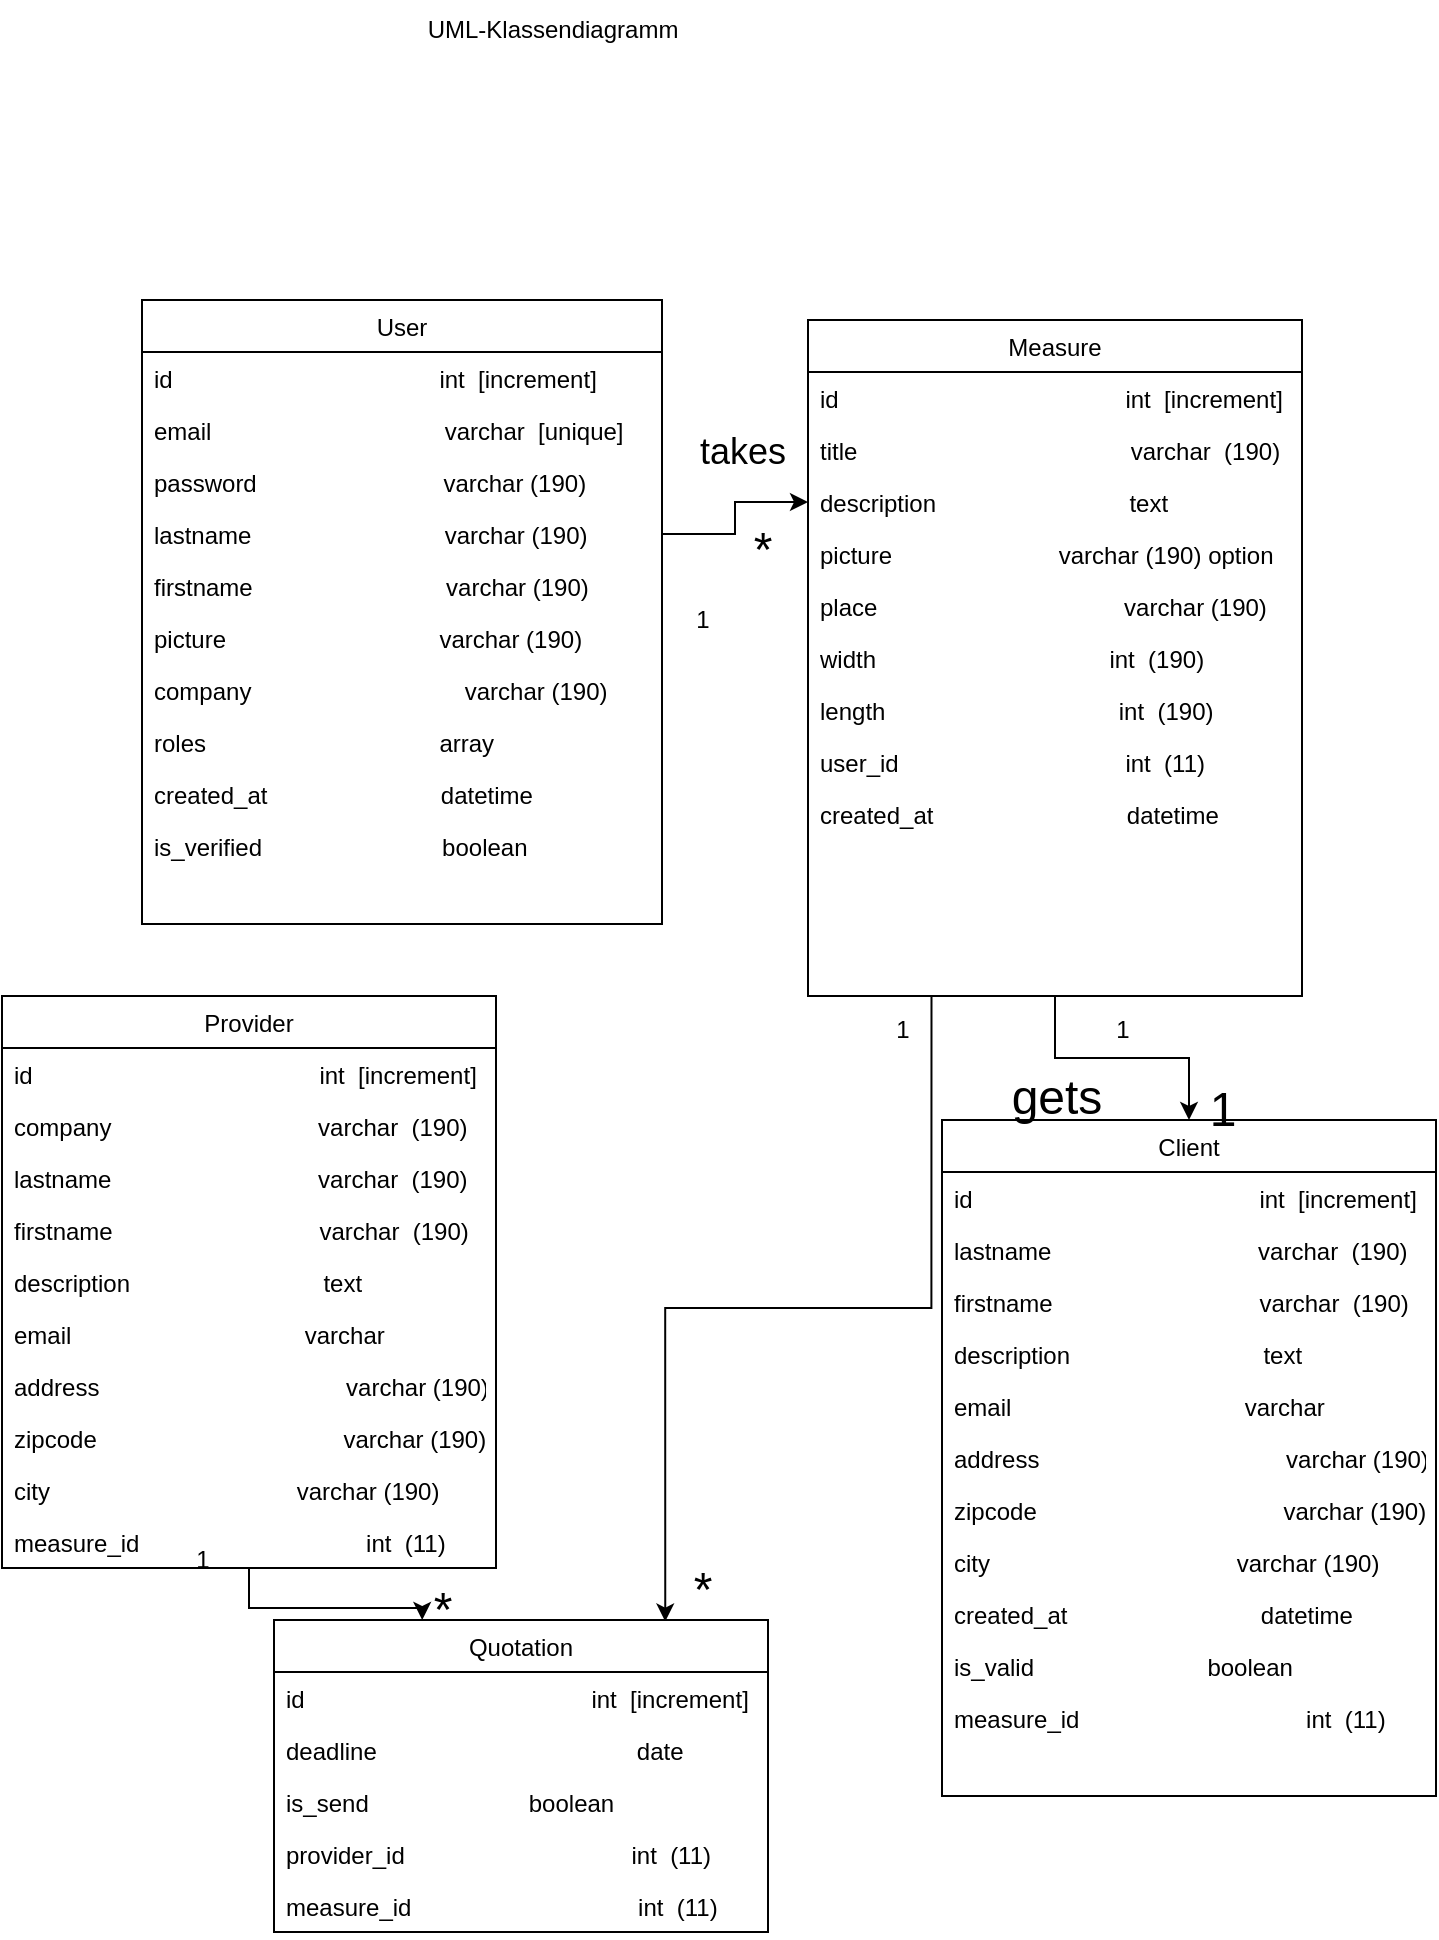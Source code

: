 <mxfile version="20.6.0" type="github">
  <diagram id="4xAlueajEXwUmsY7dy-2" name="Page-1">
    <mxGraphModel dx="868" dy="483" grid="1" gridSize="10" guides="1" tooltips="1" connect="1" arrows="1" fold="1" page="1" pageScale="1" pageWidth="827" pageHeight="1169" math="0" shadow="0">
      <root>
        <mxCell id="0" />
        <mxCell id="1" parent="0" />
        <mxCell id="TXKYhUwDw8YYV6_7jRAu-2" value="User" style="swimlane;fontStyle=0;align=center;verticalAlign=top;childLayout=stackLayout;horizontal=1;startSize=26;horizontalStack=0;resizeParent=1;resizeLast=0;collapsible=1;marginBottom=0;rounded=0;shadow=0;strokeWidth=1;" parent="1" vertex="1">
          <mxGeometry x="100" y="210" width="260" height="312" as="geometry">
            <mxRectangle x="340" y="380" width="170" height="26" as="alternateBounds" />
          </mxGeometry>
        </mxCell>
        <mxCell id="TXKYhUwDw8YYV6_7jRAu-3" value="id                                        int  [increment]" style="text;align=left;verticalAlign=top;spacingLeft=4;spacingRight=4;overflow=hidden;rotatable=0;points=[[0,0.5],[1,0.5]];portConstraint=eastwest;" parent="TXKYhUwDw8YYV6_7jRAu-2" vertex="1">
          <mxGeometry y="26" width="260" height="26" as="geometry" />
        </mxCell>
        <mxCell id="TXKYhUwDw8YYV6_7jRAu-4" value="email                                   varchar  [unique]" style="text;align=left;verticalAlign=top;spacingLeft=4;spacingRight=4;overflow=hidden;rotatable=0;points=[[0,0.5],[1,0.5]];portConstraint=eastwest;" parent="TXKYhUwDw8YYV6_7jRAu-2" vertex="1">
          <mxGeometry y="52" width="260" height="26" as="geometry" />
        </mxCell>
        <mxCell id="TXKYhUwDw8YYV6_7jRAu-6" value="password                            varchar (190)" style="text;align=left;verticalAlign=top;spacingLeft=4;spacingRight=4;overflow=hidden;rotatable=0;points=[[0,0.5],[1,0.5]];portConstraint=eastwest;" parent="TXKYhUwDw8YYV6_7jRAu-2" vertex="1">
          <mxGeometry y="78" width="260" height="26" as="geometry" />
        </mxCell>
        <mxCell id="TXKYhUwDw8YYV6_7jRAu-8" value="lastname                             varchar (190)" style="text;align=left;verticalAlign=top;spacingLeft=4;spacingRight=4;overflow=hidden;rotatable=0;points=[[0,0.5],[1,0.5]];portConstraint=eastwest;" parent="TXKYhUwDw8YYV6_7jRAu-2" vertex="1">
          <mxGeometry y="104" width="260" height="26" as="geometry" />
        </mxCell>
        <mxCell id="TXKYhUwDw8YYV6_7jRAu-9" value="firstname                             varchar (190)" style="text;align=left;verticalAlign=top;spacingLeft=4;spacingRight=4;overflow=hidden;rotatable=0;points=[[0,0.5],[1,0.5]];portConstraint=eastwest;" parent="TXKYhUwDw8YYV6_7jRAu-2" vertex="1">
          <mxGeometry y="130" width="260" height="26" as="geometry" />
        </mxCell>
        <mxCell id="TXKYhUwDw8YYV6_7jRAu-12" value="picture                                varchar (190)" style="text;align=left;verticalAlign=top;spacingLeft=4;spacingRight=4;overflow=hidden;rotatable=0;points=[[0,0.5],[1,0.5]];portConstraint=eastwest;" parent="TXKYhUwDw8YYV6_7jRAu-2" vertex="1">
          <mxGeometry y="156" width="260" height="26" as="geometry" />
        </mxCell>
        <mxCell id="gK2Wt8GPHsUkRSWT9kH9-1" value="company                                varchar (190)" style="text;align=left;verticalAlign=top;spacingLeft=4;spacingRight=4;overflow=hidden;rotatable=0;points=[[0,0.5],[1,0.5]];portConstraint=eastwest;" parent="TXKYhUwDw8YYV6_7jRAu-2" vertex="1">
          <mxGeometry y="182" width="260" height="26" as="geometry" />
        </mxCell>
        <mxCell id="TXKYhUwDw8YYV6_7jRAu-14" value="roles                                   array" style="text;align=left;verticalAlign=top;spacingLeft=4;spacingRight=4;overflow=hidden;rotatable=0;points=[[0,0.5],[1,0.5]];portConstraint=eastwest;" parent="TXKYhUwDw8YYV6_7jRAu-2" vertex="1">
          <mxGeometry y="208" width="260" height="26" as="geometry" />
        </mxCell>
        <mxCell id="TXKYhUwDw8YYV6_7jRAu-15" value="created_at                          datetime" style="text;align=left;verticalAlign=top;spacingLeft=4;spacingRight=4;overflow=hidden;rotatable=0;points=[[0,0.5],[1,0.5]];portConstraint=eastwest;" parent="TXKYhUwDw8YYV6_7jRAu-2" vertex="1">
          <mxGeometry y="234" width="260" height="26" as="geometry" />
        </mxCell>
        <mxCell id="TXKYhUwDw8YYV6_7jRAu-5" value="is_verified                           boolean" style="text;align=left;verticalAlign=top;spacingLeft=4;spacingRight=4;overflow=hidden;rotatable=0;points=[[0,0.5],[1,0.5]];portConstraint=eastwest;" parent="TXKYhUwDw8YYV6_7jRAu-2" vertex="1">
          <mxGeometry y="260" width="260" height="26" as="geometry" />
        </mxCell>
        <mxCell id="xsR9LF5EaoO4B-fMzXft-16" style="edgeStyle=orthogonalEdgeStyle;rounded=0;orthogonalLoop=1;jettySize=auto;html=1;exitX=0.5;exitY=1;exitDx=0;exitDy=0;entryX=0.5;entryY=0;entryDx=0;entryDy=0;" parent="1" source="TXKYhUwDw8YYV6_7jRAu-17" target="xsR9LF5EaoO4B-fMzXft-1" edge="1">
          <mxGeometry relative="1" as="geometry" />
        </mxCell>
        <mxCell id="xsR9LF5EaoO4B-fMzXft-45" style="edgeStyle=orthogonalEdgeStyle;rounded=0;orthogonalLoop=1;jettySize=auto;html=1;exitX=0.25;exitY=1;exitDx=0;exitDy=0;entryX=0.792;entryY=0.005;entryDx=0;entryDy=0;entryPerimeter=0;fontSize=24;" parent="1" source="TXKYhUwDw8YYV6_7jRAu-17" target="xsR9LF5EaoO4B-fMzXft-34" edge="1">
          <mxGeometry relative="1" as="geometry" />
        </mxCell>
        <mxCell id="TXKYhUwDw8YYV6_7jRAu-17" value="Measure" style="swimlane;fontStyle=0;align=center;verticalAlign=top;childLayout=stackLayout;horizontal=1;startSize=26;horizontalStack=0;resizeParent=1;resizeLast=0;collapsible=1;marginBottom=0;rounded=0;shadow=0;strokeWidth=1;" parent="1" vertex="1">
          <mxGeometry x="433" y="220" width="247" height="338" as="geometry">
            <mxRectangle x="340" y="380" width="170" height="26" as="alternateBounds" />
          </mxGeometry>
        </mxCell>
        <mxCell id="TXKYhUwDw8YYV6_7jRAu-18" value="id                                           int  [increment]" style="text;align=left;verticalAlign=top;spacingLeft=4;spacingRight=4;overflow=hidden;rotatable=0;points=[[0,0.5],[1,0.5]];portConstraint=eastwest;" parent="TXKYhUwDw8YYV6_7jRAu-17" vertex="1">
          <mxGeometry y="26" width="247" height="26" as="geometry" />
        </mxCell>
        <mxCell id="TXKYhUwDw8YYV6_7jRAu-19" value="title                                         varchar  (190)" style="text;align=left;verticalAlign=top;spacingLeft=4;spacingRight=4;overflow=hidden;rotatable=0;points=[[0,0.5],[1,0.5]];portConstraint=eastwest;" parent="TXKYhUwDw8YYV6_7jRAu-17" vertex="1">
          <mxGeometry y="52" width="247" height="26" as="geometry" />
        </mxCell>
        <mxCell id="TXKYhUwDw8YYV6_7jRAu-23" value="description                             text" style="text;align=left;verticalAlign=top;spacingLeft=4;spacingRight=4;overflow=hidden;rotatable=0;points=[[0,0.5],[1,0.5]];portConstraint=eastwest;" parent="TXKYhUwDw8YYV6_7jRAu-17" vertex="1">
          <mxGeometry y="78" width="247" height="26" as="geometry" />
        </mxCell>
        <mxCell id="UQTgLJP4Eo43jwTNKz9q-1" value="picture                         varchar (190) option" style="text;align=left;verticalAlign=top;spacingLeft=4;spacingRight=4;overflow=hidden;rotatable=0;points=[[0,0.5],[1,0.5]];portConstraint=eastwest;" parent="TXKYhUwDw8YYV6_7jRAu-17" vertex="1">
          <mxGeometry y="104" width="247" height="26" as="geometry" />
        </mxCell>
        <mxCell id="gK2Wt8GPHsUkRSWT9kH9-2" value="place                                     varchar (190)" style="text;align=left;verticalAlign=top;spacingLeft=4;spacingRight=4;overflow=hidden;rotatable=0;points=[[0,0.5],[1,0.5]];portConstraint=eastwest;" parent="TXKYhUwDw8YYV6_7jRAu-17" vertex="1">
          <mxGeometry y="130" width="247" height="26" as="geometry" />
        </mxCell>
        <mxCell id="gK2Wt8GPHsUkRSWT9kH9-3" value="width                                   int  (190)" style="text;align=left;verticalAlign=top;spacingLeft=4;spacingRight=4;overflow=hidden;rotatable=0;points=[[0,0.5],[1,0.5]];portConstraint=eastwest;" parent="TXKYhUwDw8YYV6_7jRAu-17" vertex="1">
          <mxGeometry y="156" width="247" height="26" as="geometry" />
        </mxCell>
        <mxCell id="gK2Wt8GPHsUkRSWT9kH9-4" value="length                                   int  (190)" style="text;align=left;verticalAlign=top;spacingLeft=4;spacingRight=4;overflow=hidden;rotatable=0;points=[[0,0.5],[1,0.5]];portConstraint=eastwest;" parent="TXKYhUwDw8YYV6_7jRAu-17" vertex="1">
          <mxGeometry y="182" width="247" height="26" as="geometry" />
        </mxCell>
        <mxCell id="TXKYhUwDw8YYV6_7jRAu-87" value="user_id                                  int  (11)" style="text;align=left;verticalAlign=top;spacingLeft=4;spacingRight=4;overflow=hidden;rotatable=0;points=[[0,0.5],[1,0.5]];portConstraint=eastwest;" parent="TXKYhUwDw8YYV6_7jRAu-17" vertex="1">
          <mxGeometry y="208" width="247" height="26" as="geometry" />
        </mxCell>
        <mxCell id="TXKYhUwDw8YYV6_7jRAu-30" value="created_at                             datetime" style="text;align=left;verticalAlign=top;spacingLeft=4;spacingRight=4;overflow=hidden;rotatable=0;points=[[0,0.5],[1,0.5]];portConstraint=eastwest;" parent="TXKYhUwDw8YYV6_7jRAu-17" vertex="1">
          <mxGeometry y="234" width="247" height="26" as="geometry" />
        </mxCell>
        <mxCell id="TXKYhUwDw8YYV6_7jRAu-86" style="edgeStyle=orthogonalEdgeStyle;rounded=0;orthogonalLoop=1;jettySize=auto;html=1;exitX=1;exitY=0.5;exitDx=0;exitDy=0;entryX=0;entryY=0.5;entryDx=0;entryDy=0;" parent="1" source="TXKYhUwDw8YYV6_7jRAu-8" target="TXKYhUwDw8YYV6_7jRAu-23" edge="1">
          <mxGeometry relative="1" as="geometry" />
        </mxCell>
        <mxCell id="TXKYhUwDw8YYV6_7jRAu-126" value="*" style="text;html=1;resizable=0;autosize=1;align=center;verticalAlign=middle;points=[];fillColor=none;strokeColor=none;rounded=0;fontSize=24;" parent="1" vertex="1">
          <mxGeometry x="400" y="320" width="20" height="30" as="geometry" />
        </mxCell>
        <mxCell id="TXKYhUwDw8YYV6_7jRAu-129" value="1" style="text;html=1;resizable=0;autosize=1;align=center;verticalAlign=middle;points=[];fillColor=none;strokeColor=none;rounded=0;" parent="1" vertex="1">
          <mxGeometry x="370" y="360" width="20" height="20" as="geometry" />
        </mxCell>
        <mxCell id="ZN3L-UREjOonGRV1Z96q-5" value="UML-Klassendiagramm" style="text;html=1;resizable=0;autosize=1;align=center;verticalAlign=middle;points=[];fillColor=none;strokeColor=none;rounded=0;" parent="1" vertex="1">
          <mxGeometry x="230" y="60" width="150" height="30" as="geometry" />
        </mxCell>
        <mxCell id="op2uTL37coQy05ZnkNSu-1" value="&lt;font style=&quot;font-size: 18px;&quot;&gt;takes&lt;/font&gt;" style="text;html=1;resizable=0;autosize=1;align=center;verticalAlign=middle;points=[];fillColor=none;strokeColor=none;rounded=0;fontSize=48;" parent="1" vertex="1">
          <mxGeometry x="365" y="240" width="70" height="70" as="geometry" />
        </mxCell>
        <mxCell id="xsR9LF5EaoO4B-fMzXft-1" value="Client" style="swimlane;fontStyle=0;align=center;verticalAlign=top;childLayout=stackLayout;horizontal=1;startSize=26;horizontalStack=0;resizeParent=1;resizeLast=0;collapsible=1;marginBottom=0;rounded=0;shadow=0;strokeWidth=1;" parent="1" vertex="1">
          <mxGeometry x="500" y="620" width="247" height="338" as="geometry">
            <mxRectangle x="340" y="380" width="170" height="26" as="alternateBounds" />
          </mxGeometry>
        </mxCell>
        <mxCell id="xsR9LF5EaoO4B-fMzXft-2" value="id                                           int  [increment]" style="text;align=left;verticalAlign=top;spacingLeft=4;spacingRight=4;overflow=hidden;rotatable=0;points=[[0,0.5],[1,0.5]];portConstraint=eastwest;" parent="xsR9LF5EaoO4B-fMzXft-1" vertex="1">
          <mxGeometry y="26" width="247" height="26" as="geometry" />
        </mxCell>
        <mxCell id="xsR9LF5EaoO4B-fMzXft-3" value="lastname                               varchar  (190)" style="text;align=left;verticalAlign=top;spacingLeft=4;spacingRight=4;overflow=hidden;rotatable=0;points=[[0,0.5],[1,0.5]];portConstraint=eastwest;" parent="xsR9LF5EaoO4B-fMzXft-1" vertex="1">
          <mxGeometry y="52" width="247" height="26" as="geometry" />
        </mxCell>
        <mxCell id="xsR9LF5EaoO4B-fMzXft-11" value="firstname                               varchar  (190)" style="text;align=left;verticalAlign=top;spacingLeft=4;spacingRight=4;overflow=hidden;rotatable=0;points=[[0,0.5],[1,0.5]];portConstraint=eastwest;" parent="xsR9LF5EaoO4B-fMzXft-1" vertex="1">
          <mxGeometry y="78" width="247" height="26" as="geometry" />
        </mxCell>
        <mxCell id="xsR9LF5EaoO4B-fMzXft-4" value="description                             text" style="text;align=left;verticalAlign=top;spacingLeft=4;spacingRight=4;overflow=hidden;rotatable=0;points=[[0,0.5],[1,0.5]];portConstraint=eastwest;" parent="xsR9LF5EaoO4B-fMzXft-1" vertex="1">
          <mxGeometry y="104" width="247" height="26" as="geometry" />
        </mxCell>
        <mxCell id="xsR9LF5EaoO4B-fMzXft-57" value="email                                   varchar  " style="text;align=left;verticalAlign=top;spacingLeft=4;spacingRight=4;overflow=hidden;rotatable=0;points=[[0,0.5],[1,0.5]];portConstraint=eastwest;" parent="xsR9LF5EaoO4B-fMzXft-1" vertex="1">
          <mxGeometry y="130" width="247" height="26" as="geometry" />
        </mxCell>
        <mxCell id="xsR9LF5EaoO4B-fMzXft-6" value="address                                     varchar (190)" style="text;align=left;verticalAlign=top;spacingLeft=4;spacingRight=4;overflow=hidden;rotatable=0;points=[[0,0.5],[1,0.5]];portConstraint=eastwest;" parent="xsR9LF5EaoO4B-fMzXft-1" vertex="1">
          <mxGeometry y="156" width="247" height="26" as="geometry" />
        </mxCell>
        <mxCell id="xsR9LF5EaoO4B-fMzXft-12" value="zipcode                                     varchar (190)" style="text;align=left;verticalAlign=top;spacingLeft=4;spacingRight=4;overflow=hidden;rotatable=0;points=[[0,0.5],[1,0.5]];portConstraint=eastwest;" parent="xsR9LF5EaoO4B-fMzXft-1" vertex="1">
          <mxGeometry y="182" width="247" height="26" as="geometry" />
        </mxCell>
        <mxCell id="xsR9LF5EaoO4B-fMzXft-13" value="city                                     varchar (190)" style="text;align=left;verticalAlign=top;spacingLeft=4;spacingRight=4;overflow=hidden;rotatable=0;points=[[0,0.5],[1,0.5]];portConstraint=eastwest;" parent="xsR9LF5EaoO4B-fMzXft-1" vertex="1">
          <mxGeometry y="208" width="247" height="26" as="geometry" />
        </mxCell>
        <mxCell id="xsR9LF5EaoO4B-fMzXft-10" value="created_at                             datetime" style="text;align=left;verticalAlign=top;spacingLeft=4;spacingRight=4;overflow=hidden;rotatable=0;points=[[0,0.5],[1,0.5]];portConstraint=eastwest;" parent="xsR9LF5EaoO4B-fMzXft-1" vertex="1">
          <mxGeometry y="234" width="247" height="26" as="geometry" />
        </mxCell>
        <mxCell id="xsR9LF5EaoO4B-fMzXft-14" value="is_valid                          boolean" style="text;align=left;verticalAlign=top;spacingLeft=4;spacingRight=4;overflow=hidden;rotatable=0;points=[[0,0.5],[1,0.5]];portConstraint=eastwest;" parent="xsR9LF5EaoO4B-fMzXft-1" vertex="1">
          <mxGeometry y="260" width="247" height="26" as="geometry" />
        </mxCell>
        <mxCell id="xsR9LF5EaoO4B-fMzXft-15" value="measure_id                                  int  (11)" style="text;align=left;verticalAlign=top;spacingLeft=4;spacingRight=4;overflow=hidden;rotatable=0;points=[[0,0.5],[1,0.5]];portConstraint=eastwest;" parent="xsR9LF5EaoO4B-fMzXft-1" vertex="1">
          <mxGeometry y="286" width="247" height="26" as="geometry" />
        </mxCell>
        <mxCell id="xsR9LF5EaoO4B-fMzXft-17" value="1" style="text;html=1;resizable=0;autosize=1;align=center;verticalAlign=middle;points=[];fillColor=none;strokeColor=none;rounded=0;" parent="1" vertex="1">
          <mxGeometry x="580" y="565" width="20" height="20" as="geometry" />
        </mxCell>
        <mxCell id="xsR9LF5EaoO4B-fMzXft-18" value="1" style="text;html=1;resizable=0;autosize=1;align=center;verticalAlign=middle;points=[];fillColor=none;strokeColor=none;rounded=0;fontSize=24;" parent="1" vertex="1">
          <mxGeometry x="620" y="595" width="40" height="40" as="geometry" />
        </mxCell>
        <mxCell id="xsR9LF5EaoO4B-fMzXft-19" value="&lt;font style=&quot;font-size: 24px;&quot;&gt;gets&lt;/font&gt;" style="text;html=1;resizable=0;autosize=1;align=center;verticalAlign=middle;points=[];fillColor=none;strokeColor=none;rounded=0;fontSize=48;" parent="1" vertex="1">
          <mxGeometry x="521.5" y="565" width="70" height="70" as="geometry" />
        </mxCell>
        <mxCell id="xsR9LF5EaoO4B-fMzXft-44" style="edgeStyle=orthogonalEdgeStyle;rounded=0;orthogonalLoop=1;jettySize=auto;html=1;exitX=0.5;exitY=1;exitDx=0;exitDy=0;entryX=0.3;entryY=0;entryDx=0;entryDy=0;entryPerimeter=0;fontSize=24;" parent="1" source="xsR9LF5EaoO4B-fMzXft-20" target="xsR9LF5EaoO4B-fMzXft-34" edge="1">
          <mxGeometry relative="1" as="geometry" />
        </mxCell>
        <mxCell id="xsR9LF5EaoO4B-fMzXft-20" value="Provider" style="swimlane;fontStyle=0;align=center;verticalAlign=top;childLayout=stackLayout;horizontal=1;startSize=26;horizontalStack=0;resizeParent=1;resizeLast=0;collapsible=1;marginBottom=0;rounded=0;shadow=0;strokeWidth=1;" parent="1" vertex="1">
          <mxGeometry x="30" y="558" width="247" height="286" as="geometry">
            <mxRectangle x="340" y="380" width="170" height="26" as="alternateBounds" />
          </mxGeometry>
        </mxCell>
        <mxCell id="xsR9LF5EaoO4B-fMzXft-21" value="id                                           int  [increment]" style="text;align=left;verticalAlign=top;spacingLeft=4;spacingRight=4;overflow=hidden;rotatable=0;points=[[0,0.5],[1,0.5]];portConstraint=eastwest;" parent="xsR9LF5EaoO4B-fMzXft-20" vertex="1">
          <mxGeometry y="26" width="247" height="26" as="geometry" />
        </mxCell>
        <mxCell id="xsR9LF5EaoO4B-fMzXft-31" value="company                               varchar  (190)" style="text;align=left;verticalAlign=top;spacingLeft=4;spacingRight=4;overflow=hidden;rotatable=0;points=[[0,0.5],[1,0.5]];portConstraint=eastwest;" parent="xsR9LF5EaoO4B-fMzXft-20" vertex="1">
          <mxGeometry y="52" width="247" height="26" as="geometry" />
        </mxCell>
        <mxCell id="xsR9LF5EaoO4B-fMzXft-22" value="lastname                               varchar  (190)" style="text;align=left;verticalAlign=top;spacingLeft=4;spacingRight=4;overflow=hidden;rotatable=0;points=[[0,0.5],[1,0.5]];portConstraint=eastwest;" parent="xsR9LF5EaoO4B-fMzXft-20" vertex="1">
          <mxGeometry y="78" width="247" height="26" as="geometry" />
        </mxCell>
        <mxCell id="xsR9LF5EaoO4B-fMzXft-23" value="firstname                               varchar  (190)" style="text;align=left;verticalAlign=top;spacingLeft=4;spacingRight=4;overflow=hidden;rotatable=0;points=[[0,0.5],[1,0.5]];portConstraint=eastwest;" parent="xsR9LF5EaoO4B-fMzXft-20" vertex="1">
          <mxGeometry y="104" width="247" height="26" as="geometry" />
        </mxCell>
        <mxCell id="xsR9LF5EaoO4B-fMzXft-24" value="description                             text" style="text;align=left;verticalAlign=top;spacingLeft=4;spacingRight=4;overflow=hidden;rotatable=0;points=[[0,0.5],[1,0.5]];portConstraint=eastwest;" parent="xsR9LF5EaoO4B-fMzXft-20" vertex="1">
          <mxGeometry y="130" width="247" height="26" as="geometry" />
        </mxCell>
        <mxCell id="xsR9LF5EaoO4B-fMzXft-56" value="email                                   varchar  " style="text;align=left;verticalAlign=top;spacingLeft=4;spacingRight=4;overflow=hidden;rotatable=0;points=[[0,0.5],[1,0.5]];portConstraint=eastwest;" parent="xsR9LF5EaoO4B-fMzXft-20" vertex="1">
          <mxGeometry y="156" width="247" height="26" as="geometry" />
        </mxCell>
        <mxCell id="xsR9LF5EaoO4B-fMzXft-25" value="address                                     varchar (190)" style="text;align=left;verticalAlign=top;spacingLeft=4;spacingRight=4;overflow=hidden;rotatable=0;points=[[0,0.5],[1,0.5]];portConstraint=eastwest;" parent="xsR9LF5EaoO4B-fMzXft-20" vertex="1">
          <mxGeometry y="182" width="247" height="26" as="geometry" />
        </mxCell>
        <mxCell id="xsR9LF5EaoO4B-fMzXft-26" value="zipcode                                     varchar (190)" style="text;align=left;verticalAlign=top;spacingLeft=4;spacingRight=4;overflow=hidden;rotatable=0;points=[[0,0.5],[1,0.5]];portConstraint=eastwest;" parent="xsR9LF5EaoO4B-fMzXft-20" vertex="1">
          <mxGeometry y="208" width="247" height="26" as="geometry" />
        </mxCell>
        <mxCell id="xsR9LF5EaoO4B-fMzXft-27" value="city                                     varchar (190)" style="text;align=left;verticalAlign=top;spacingLeft=4;spacingRight=4;overflow=hidden;rotatable=0;points=[[0,0.5],[1,0.5]];portConstraint=eastwest;" parent="xsR9LF5EaoO4B-fMzXft-20" vertex="1">
          <mxGeometry y="234" width="247" height="26" as="geometry" />
        </mxCell>
        <mxCell id="xsR9LF5EaoO4B-fMzXft-30" value="measure_id                                  int  (11)" style="text;align=left;verticalAlign=top;spacingLeft=4;spacingRight=4;overflow=hidden;rotatable=0;points=[[0,0.5],[1,0.5]];portConstraint=eastwest;" parent="xsR9LF5EaoO4B-fMzXft-20" vertex="1">
          <mxGeometry y="260" width="247" height="26" as="geometry" />
        </mxCell>
        <mxCell id="xsR9LF5EaoO4B-fMzXft-34" value="Quotation" style="swimlane;fontStyle=0;align=center;verticalAlign=top;childLayout=stackLayout;horizontal=1;startSize=26;horizontalStack=0;resizeParent=1;resizeLast=0;collapsible=1;marginBottom=0;rounded=0;shadow=0;strokeWidth=1;" parent="1" vertex="1">
          <mxGeometry x="166" y="870" width="247" height="156" as="geometry">
            <mxRectangle x="340" y="380" width="170" height="26" as="alternateBounds" />
          </mxGeometry>
        </mxCell>
        <mxCell id="xsR9LF5EaoO4B-fMzXft-35" value="id                                           int  [increment]" style="text;align=left;verticalAlign=top;spacingLeft=4;spacingRight=4;overflow=hidden;rotatable=0;points=[[0,0.5],[1,0.5]];portConstraint=eastwest;" parent="xsR9LF5EaoO4B-fMzXft-34" vertex="1">
          <mxGeometry y="26" width="247" height="26" as="geometry" />
        </mxCell>
        <mxCell id="xsR9LF5EaoO4B-fMzXft-55" value="deadline                                                                date" style="text;align=left;verticalAlign=top;spacingLeft=4;spacingRight=4;overflow=hidden;rotatable=0;points=[[0,0.5],[1,0.5]];portConstraint=eastwest;" parent="xsR9LF5EaoO4B-fMzXft-34" vertex="1">
          <mxGeometry y="52" width="247" height="26" as="geometry" />
        </mxCell>
        <mxCell id="xsR9LF5EaoO4B-fMzXft-46" value="is_send                        boolean" style="text;align=left;verticalAlign=top;spacingLeft=4;spacingRight=4;overflow=hidden;rotatable=0;points=[[0,0.5],[1,0.5]];portConstraint=eastwest;" parent="xsR9LF5EaoO4B-fMzXft-34" vertex="1">
          <mxGeometry y="78" width="247" height="26" as="geometry" />
        </mxCell>
        <mxCell id="xsR9LF5EaoO4B-fMzXft-51" value="provider_id                                  int  (11)" style="text;align=left;verticalAlign=top;spacingLeft=4;spacingRight=4;overflow=hidden;rotatable=0;points=[[0,0.5],[1,0.5]];portConstraint=eastwest;" parent="xsR9LF5EaoO4B-fMzXft-34" vertex="1">
          <mxGeometry y="104" width="247" height="26" as="geometry" />
        </mxCell>
        <mxCell id="xsR9LF5EaoO4B-fMzXft-52" value="measure_id                                  int  (11)" style="text;align=left;verticalAlign=top;spacingLeft=4;spacingRight=4;overflow=hidden;rotatable=0;points=[[0,0.5],[1,0.5]];portConstraint=eastwest;" parent="xsR9LF5EaoO4B-fMzXft-34" vertex="1">
          <mxGeometry y="130" width="247" height="26" as="geometry" />
        </mxCell>
        <mxCell id="xsR9LF5EaoO4B-fMzXft-47" value="*" style="text;html=1;resizable=0;autosize=1;align=center;verticalAlign=middle;points=[];fillColor=none;strokeColor=none;rounded=0;fontSize=24;" parent="1" vertex="1">
          <mxGeometry x="370" y="840" width="20" height="30" as="geometry" />
        </mxCell>
        <mxCell id="xsR9LF5EaoO4B-fMzXft-48" value="1" style="text;html=1;resizable=0;autosize=1;align=center;verticalAlign=middle;points=[];fillColor=none;strokeColor=none;rounded=0;" parent="1" vertex="1">
          <mxGeometry x="470" y="565" width="20" height="20" as="geometry" />
        </mxCell>
        <mxCell id="xsR9LF5EaoO4B-fMzXft-49" value="*" style="text;html=1;resizable=0;autosize=1;align=center;verticalAlign=middle;points=[];fillColor=none;strokeColor=none;rounded=0;fontSize=24;" parent="1" vertex="1">
          <mxGeometry x="240" y="850" width="20" height="30" as="geometry" />
        </mxCell>
        <mxCell id="xsR9LF5EaoO4B-fMzXft-50" value="1" style="text;html=1;resizable=0;autosize=1;align=center;verticalAlign=middle;points=[];fillColor=none;strokeColor=none;rounded=0;" parent="1" vertex="1">
          <mxGeometry x="120" y="830" width="20" height="20" as="geometry" />
        </mxCell>
      </root>
    </mxGraphModel>
  </diagram>
</mxfile>
